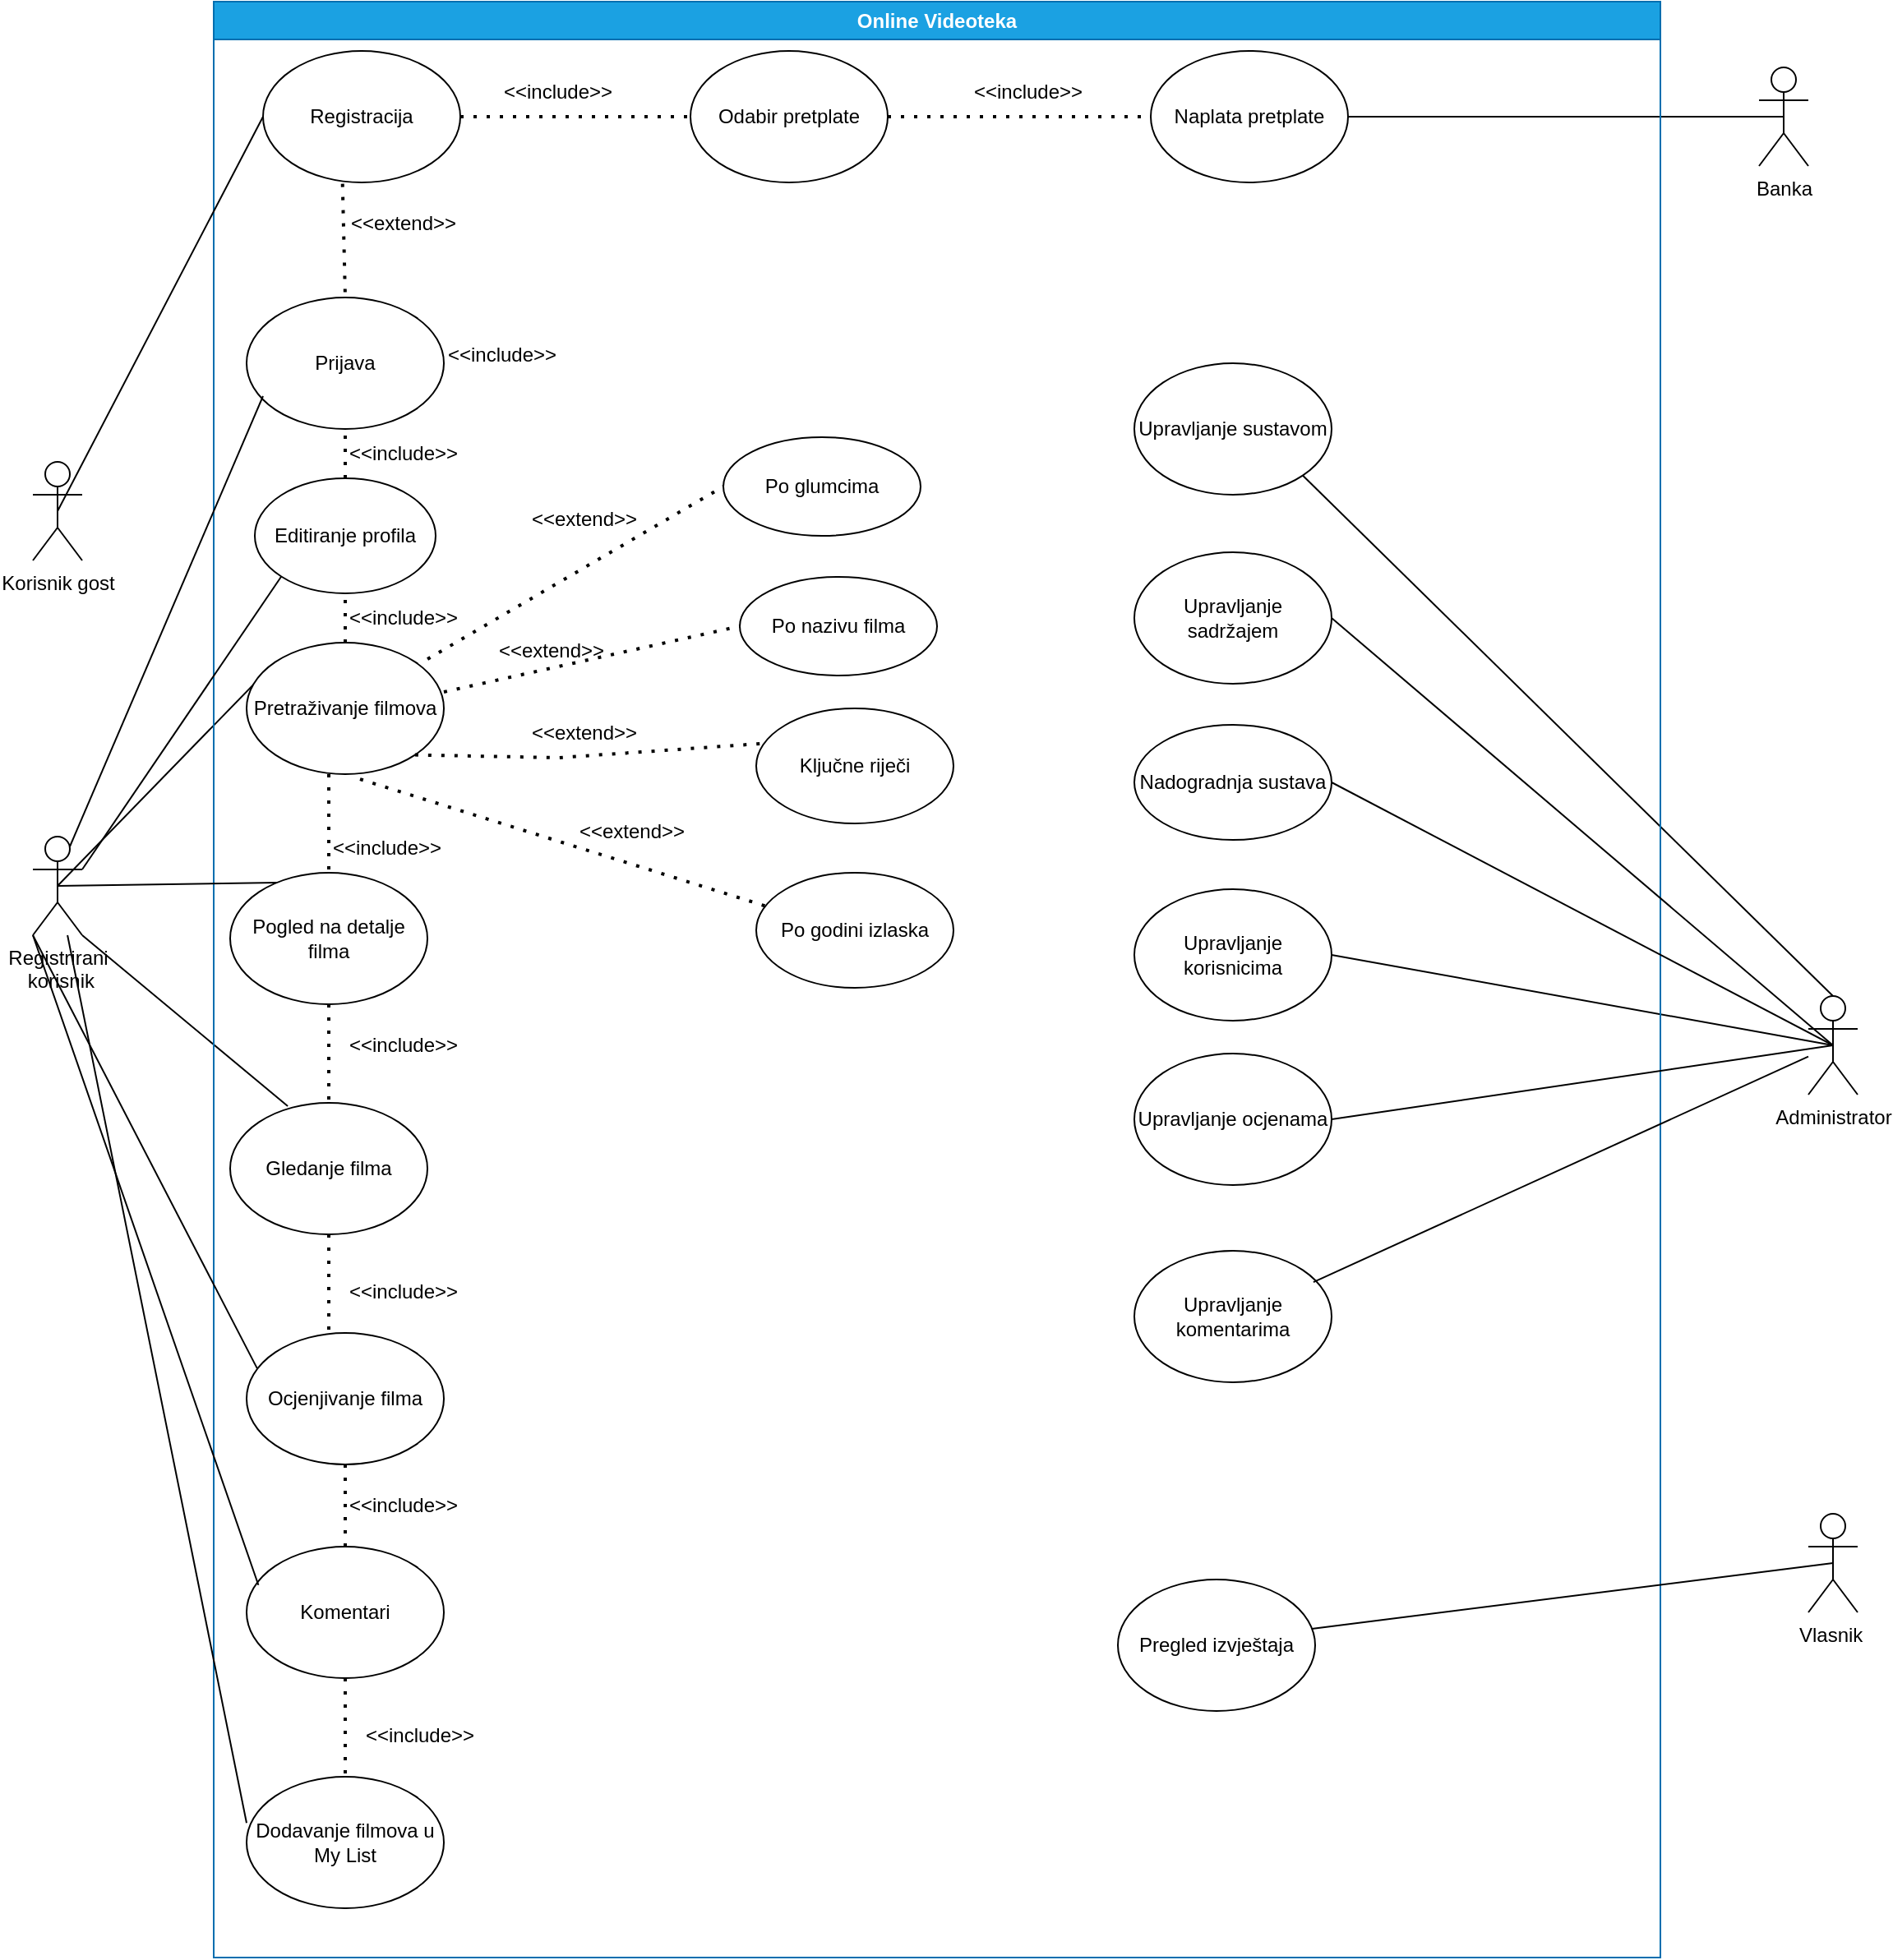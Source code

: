 <mxfile version="21.6.9" type="google">
  <diagram name="Page-1" id="FO1PxF98T1ZGTG8aZyOI">
    <mxGraphModel grid="1" page="1" gridSize="10" guides="1" tooltips="1" connect="1" arrows="1" fold="1" pageScale="1" pageWidth="827" pageHeight="1169" math="0" shadow="0">
      <root>
        <mxCell id="0" />
        <mxCell id="1" parent="0" />
        <mxCell id="gg4HVY9TAaVVfvh8KX-W-1" value="Registrirani&lt;br&gt;&amp;nbsp;korisnik" style="shape=umlActor;verticalLabelPosition=bottom;verticalAlign=top;html=1;outlineConnect=0;" vertex="1" parent="1">
          <mxGeometry x="50" y="398" width="30" height="60" as="geometry" />
        </mxCell>
        <mxCell id="gg4HVY9TAaVVfvh8KX-W-28" value="&amp;lt;&amp;lt;include&amp;gt;&amp;gt;" style="text;html=1;align=center;verticalAlign=middle;resizable=0;points=[];autosize=1;strokeColor=none;fillColor=none;" vertex="1" parent="1">
          <mxGeometry x="290" y="90" width="90" height="30" as="geometry" />
        </mxCell>
        <mxCell id="gg4HVY9TAaVVfvh8KX-W-41" value="" style="endArrow=none;html=1;rounded=0;entryX=0;entryY=0;entryDx=0;entryDy=0;exitX=0.5;exitY=0.5;exitDx=0;exitDy=0;exitPerimeter=0;" edge="1" parent="1" source="gg4HVY9TAaVVfvh8KX-W-1" target="gg4HVY9TAaVVfvh8KX-W-40">
          <mxGeometry width="50" height="50" relative="1" as="geometry">
            <mxPoint x="390" y="320" as="sourcePoint" />
            <mxPoint x="440" y="270" as="targetPoint" />
          </mxGeometry>
        </mxCell>
        <mxCell id="gg4HVY9TAaVVfvh8KX-W-55" value="" style="endArrow=none;html=1;rounded=0;exitX=1;exitY=1;exitDx=0;exitDy=0;exitPerimeter=0;entryX=0.292;entryY=0.025;entryDx=0;entryDy=0;entryPerimeter=0;" edge="1" parent="1" source="gg4HVY9TAaVVfvh8KX-W-1" target="gg4HVY9TAaVVfvh8KX-W-56">
          <mxGeometry width="50" height="50" relative="1" as="geometry">
            <mxPoint x="390" y="420" as="sourcePoint" />
            <mxPoint x="180" y="640" as="targetPoint" />
            <Array as="points" />
          </mxGeometry>
        </mxCell>
        <mxCell id="gg4HVY9TAaVVfvh8KX-W-60" value="" style="endArrow=none;html=1;rounded=0;exitX=1;exitY=0.5;exitDx=0;exitDy=0;entryX=0.5;entryY=0.5;entryDx=0;entryDy=0;entryPerimeter=0;" edge="1" parent="1" source="gg4HVY9TAaVVfvh8KX-W-59" target="gg4HVY9TAaVVfvh8KX-W-61">
          <mxGeometry width="50" height="50" relative="1" as="geometry">
            <mxPoint x="390" y="320" as="sourcePoint" />
            <mxPoint x="1050" y="80" as="targetPoint" />
          </mxGeometry>
        </mxCell>
        <mxCell id="gg4HVY9TAaVVfvh8KX-W-61" value="Banka" style="shape=umlActor;verticalLabelPosition=bottom;verticalAlign=top;html=1;outlineConnect=0;" vertex="1" parent="1">
          <mxGeometry x="1100" y="-70" width="30" height="60" as="geometry" />
        </mxCell>
        <mxCell id="gg4HVY9TAaVVfvh8KX-W-72" value="Administrator" style="shape=umlActor;verticalLabelPosition=bottom;verticalAlign=top;html=1;outlineConnect=0;" vertex="1" parent="1">
          <mxGeometry x="1130" y="495" width="30" height="60" as="geometry" />
        </mxCell>
        <mxCell id="gg4HVY9TAaVVfvh8KX-W-82" value="" style="endArrow=none;html=1;rounded=0;exitX=0.5;exitY=0;exitDx=0;exitDy=0;exitPerimeter=0;entryX=1;entryY=1;entryDx=0;entryDy=0;" edge="1" parent="1" source="gg4HVY9TAaVVfvh8KX-W-72" target="gg4HVY9TAaVVfvh8KX-W-74">
          <mxGeometry width="50" height="50" relative="1" as="geometry">
            <mxPoint x="850" y="520" as="sourcePoint" />
            <mxPoint x="900" y="470" as="targetPoint" />
          </mxGeometry>
        </mxCell>
        <mxCell id="gg4HVY9TAaVVfvh8KX-W-95" value="" style="endArrow=none;html=1;rounded=0;exitX=1;exitY=0.5;exitDx=0;exitDy=0;entryX=0.5;entryY=0.5;entryDx=0;entryDy=0;entryPerimeter=0;" edge="1" parent="1" source="gg4HVY9TAaVVfvh8KX-W-94" target="gg4HVY9TAaVVfvh8KX-W-72">
          <mxGeometry width="50" height="50" relative="1" as="geometry">
            <mxPoint x="670" y="630" as="sourcePoint" />
            <mxPoint x="1010" y="530" as="targetPoint" />
          </mxGeometry>
        </mxCell>
        <mxCell id="gg4HVY9TAaVVfvh8KX-W-110" value="Online Videoteka" style="swimlane;whiteSpace=wrap;html=1;strokeColor=#006EAF;fillColor=#1ba1e2;fontColor=#ffffff;" vertex="1" parent="1">
          <mxGeometry x="160" y="-110" width="880" height="1190" as="geometry" />
        </mxCell>
        <mxCell id="gg4HVY9TAaVVfvh8KX-W-77" value="Nadogradnja sustava" style="ellipse;whiteSpace=wrap;html=1;" vertex="1" parent="gg4HVY9TAaVVfvh8KX-W-110">
          <mxGeometry x="560" y="440" width="120" height="70" as="geometry" />
        </mxCell>
        <mxCell id="gg4HVY9TAaVVfvh8KX-W-94" value="Upravljanje korisnicima" style="ellipse;whiteSpace=wrap;html=1;" vertex="1" parent="gg4HVY9TAaVVfvh8KX-W-110">
          <mxGeometry x="560" y="540" width="120" height="80" as="geometry" />
        </mxCell>
        <mxCell id="0nW2uWBSh4pnIqIu4Ily-17" value="Upravljanje ocjenama" style="ellipse;whiteSpace=wrap;html=1;" vertex="1" parent="gg4HVY9TAaVVfvh8KX-W-110">
          <mxGeometry x="560" y="640" width="120" height="80" as="geometry" />
        </mxCell>
        <mxCell id="gg4HVY9TAaVVfvh8KX-W-83" value="Upravljanje sadržajem" style="ellipse;whiteSpace=wrap;html=1;" vertex="1" parent="gg4HVY9TAaVVfvh8KX-W-110">
          <mxGeometry x="560" y="335" width="120" height="80" as="geometry" />
        </mxCell>
        <mxCell id="gg4HVY9TAaVVfvh8KX-W-74" value="Upravljanje sustavom" style="ellipse;whiteSpace=wrap;html=1;" vertex="1" parent="gg4HVY9TAaVVfvh8KX-W-110">
          <mxGeometry x="560" y="220" width="120" height="80" as="geometry" />
        </mxCell>
        <mxCell id="0nW2uWBSh4pnIqIu4Ily-19" value="Upravljanje komentarima" style="ellipse;whiteSpace=wrap;html=1;" vertex="1" parent="gg4HVY9TAaVVfvh8KX-W-110">
          <mxGeometry x="560" y="760" width="120" height="80" as="geometry" />
        </mxCell>
        <mxCell id="0nW2uWBSh4pnIqIu4Ily-23" value="Pregled izvještaja" style="ellipse;whiteSpace=wrap;html=1;" vertex="1" parent="gg4HVY9TAaVVfvh8KX-W-110">
          <mxGeometry x="550" y="960" width="120" height="80" as="geometry" />
        </mxCell>
        <mxCell id="0nW2uWBSh4pnIqIu4Ily-29" value="&amp;lt;&amp;lt;extend&amp;gt;&amp;gt;" style="text;html=1;align=center;verticalAlign=middle;resizable=0;points=[];autosize=1;strokeColor=none;fillColor=none;" vertex="1" parent="gg4HVY9TAaVVfvh8KX-W-110">
          <mxGeometry x="70" y="120" width="90" height="30" as="geometry" />
        </mxCell>
        <mxCell id="gg4HVY9TAaVVfvh8KX-W-24" value="Prijava" style="ellipse;whiteSpace=wrap;html=1;" vertex="1" parent="gg4HVY9TAaVVfvh8KX-W-110">
          <mxGeometry x="20" y="180" width="120" height="80" as="geometry" />
        </mxCell>
        <mxCell id="gg4HVY9TAaVVfvh8KX-W-51" value="&amp;lt;&amp;lt;extend&amp;gt;&amp;gt;" style="text;html=1;align=center;verticalAlign=middle;resizable=0;points=[];autosize=1;strokeColor=none;fillColor=none;" vertex="1" parent="gg4HVY9TAaVVfvh8KX-W-110">
          <mxGeometry x="180" y="300" width="90" height="30" as="geometry" />
        </mxCell>
        <mxCell id="0nW2uWBSh4pnIqIu4Ily-31" value="&amp;lt;&amp;lt;include&amp;gt;&amp;gt;" style="text;html=1;align=center;verticalAlign=middle;resizable=0;points=[];autosize=1;strokeColor=none;fillColor=none;" vertex="1" parent="gg4HVY9TAaVVfvh8KX-W-110">
          <mxGeometry x="70" y="260" width="90" height="30" as="geometry" />
        </mxCell>
        <mxCell id="0nW2uWBSh4pnIqIu4Ily-33" value="&amp;lt;&amp;lt;include&amp;gt;&amp;gt;" style="text;html=1;align=center;verticalAlign=middle;resizable=0;points=[];autosize=1;strokeColor=none;fillColor=none;" vertex="1" parent="gg4HVY9TAaVVfvh8KX-W-110">
          <mxGeometry x="60" y="500" width="90" height="30" as="geometry" />
        </mxCell>
        <mxCell id="gg4HVY9TAaVVfvh8KX-W-56" value="Gledanje filma" style="ellipse;whiteSpace=wrap;html=1;" vertex="1" parent="gg4HVY9TAaVVfvh8KX-W-110">
          <mxGeometry x="10" y="670" width="120" height="80" as="geometry" />
        </mxCell>
        <mxCell id="gg4HVY9TAaVVfvh8KX-W-66" value="Ocjenjivanje filma" style="ellipse;whiteSpace=wrap;html=1;" vertex="1" parent="gg4HVY9TAaVVfvh8KX-W-110">
          <mxGeometry x="20" y="810" width="120" height="80" as="geometry" />
        </mxCell>
        <mxCell id="gg4HVY9TAaVVfvh8KX-W-70" value="Dodavanje filmova u My List" style="ellipse;whiteSpace=wrap;html=1;" vertex="1" parent="gg4HVY9TAaVVfvh8KX-W-110">
          <mxGeometry x="20" y="1080" width="120" height="80" as="geometry" />
        </mxCell>
        <mxCell id="gg4HVY9TAaVVfvh8KX-W-68" value="Komentari" style="ellipse;whiteSpace=wrap;html=1;" vertex="1" parent="gg4HVY9TAaVVfvh8KX-W-110">
          <mxGeometry x="20" y="940" width="120" height="80" as="geometry" />
        </mxCell>
        <mxCell id="gg4HVY9TAaVVfvh8KX-W-47" value="Po godini izlaska" style="ellipse;whiteSpace=wrap;html=1;" vertex="1" parent="gg4HVY9TAaVVfvh8KX-W-110">
          <mxGeometry x="330" y="530" width="120" height="70" as="geometry" />
        </mxCell>
        <mxCell id="gg4HVY9TAaVVfvh8KX-W-44" value="Po glumcima" style="ellipse;whiteSpace=wrap;html=1;" vertex="1" parent="gg4HVY9TAaVVfvh8KX-W-110">
          <mxGeometry x="310" y="265" width="120" height="60" as="geometry" />
        </mxCell>
        <mxCell id="0nW2uWBSh4pnIqIu4Ily-41" value="" style="endArrow=none;dashed=1;html=1;dashPattern=1 3;strokeWidth=2;rounded=0;exitX=0.5;exitY=1;exitDx=0;exitDy=0;" edge="1" parent="gg4HVY9TAaVVfvh8KX-W-110" source="gg4HVY9TAaVVfvh8KX-W-56">
          <mxGeometry width="50" height="50" relative="1" as="geometry">
            <mxPoint x="290" y="700" as="sourcePoint" />
            <mxPoint x="70" y="810" as="targetPoint" />
          </mxGeometry>
        </mxCell>
        <mxCell id="0nW2uWBSh4pnIqIu4Ily-42" value="" style="endArrow=none;dashed=1;html=1;dashPattern=1 3;strokeWidth=2;rounded=0;exitX=0.5;exitY=1;exitDx=0;exitDy=0;entryX=0.5;entryY=0;entryDx=0;entryDy=0;" edge="1" parent="gg4HVY9TAaVVfvh8KX-W-110" source="gg4HVY9TAaVVfvh8KX-W-66" target="gg4HVY9TAaVVfvh8KX-W-68">
          <mxGeometry width="50" height="50" relative="1" as="geometry">
            <mxPoint x="290" y="700" as="sourcePoint" />
            <mxPoint x="340" y="650" as="targetPoint" />
          </mxGeometry>
        </mxCell>
        <mxCell id="0nW2uWBSh4pnIqIu4Ily-43" value="" style="endArrow=none;dashed=1;html=1;dashPattern=1 3;strokeWidth=2;rounded=0;exitX=0.5;exitY=1;exitDx=0;exitDy=0;entryX=0.5;entryY=0;entryDx=0;entryDy=0;" edge="1" parent="gg4HVY9TAaVVfvh8KX-W-110" source="gg4HVY9TAaVVfvh8KX-W-68" target="gg4HVY9TAaVVfvh8KX-W-70">
          <mxGeometry width="50" height="50" relative="1" as="geometry">
            <mxPoint x="290" y="700" as="sourcePoint" />
            <mxPoint x="340" y="650" as="targetPoint" />
          </mxGeometry>
        </mxCell>
        <mxCell id="0nW2uWBSh4pnIqIu4Ily-44" value="&amp;lt;&amp;lt;include&amp;gt;&amp;gt;" style="text;html=1;align=center;verticalAlign=middle;resizable=0;points=[];autosize=1;strokeColor=none;fillColor=none;" vertex="1" parent="gg4HVY9TAaVVfvh8KX-W-110">
          <mxGeometry x="70" y="770" width="90" height="30" as="geometry" />
        </mxCell>
        <mxCell id="0nW2uWBSh4pnIqIu4Ily-46" value="&amp;lt;&amp;lt;include&amp;gt;&amp;gt;" style="text;html=1;align=center;verticalAlign=middle;resizable=0;points=[];autosize=1;strokeColor=none;fillColor=none;" vertex="1" parent="gg4HVY9TAaVVfvh8KX-W-110">
          <mxGeometry x="80" y="1040" width="90" height="30" as="geometry" />
        </mxCell>
        <mxCell id="gg4HVY9TAaVVfvh8KX-W-53" value="&amp;lt;&amp;lt;extend&amp;gt;&amp;gt;" style="text;html=1;align=center;verticalAlign=middle;resizable=0;points=[];autosize=1;strokeColor=none;fillColor=none;" vertex="1" parent="gg4HVY9TAaVVfvh8KX-W-110">
          <mxGeometry x="209" y="490" width="90" height="30" as="geometry" />
        </mxCell>
        <mxCell id="0nW2uWBSh4pnIqIu4Ily-45" value="&amp;lt;&amp;lt;include&amp;gt;&amp;gt;" style="text;html=1;align=center;verticalAlign=middle;resizable=0;points=[];autosize=1;strokeColor=none;fillColor=none;" vertex="1" parent="gg4HVY9TAaVVfvh8KX-W-110">
          <mxGeometry x="70" y="900" width="90" height="30" as="geometry" />
        </mxCell>
        <mxCell id="0nW2uWBSh4pnIqIu4Ily-47" value="Pogled na detalje filma" style="ellipse;whiteSpace=wrap;html=1;" vertex="1" parent="gg4HVY9TAaVVfvh8KX-W-110">
          <mxGeometry x="10" y="530" width="120" height="80" as="geometry" />
        </mxCell>
        <mxCell id="0nW2uWBSh4pnIqIu4Ily-50" value="&amp;lt;&amp;lt;include&amp;gt;&amp;gt;" style="text;html=1;align=center;verticalAlign=middle;resizable=0;points=[];autosize=1;strokeColor=none;fillColor=none;" vertex="1" parent="gg4HVY9TAaVVfvh8KX-W-110">
          <mxGeometry x="70" y="620" width="90" height="30" as="geometry" />
        </mxCell>
        <mxCell id="NVhraX7yO4u_frwCjtcj-2" value="" style="endArrow=none;dashed=1;html=1;dashPattern=1 3;strokeWidth=2;rounded=0;exitX=0.5;exitY=1;exitDx=0;exitDy=0;entryX=0.5;entryY=0;entryDx=0;entryDy=0;" edge="1" parent="gg4HVY9TAaVVfvh8KX-W-110" source="0nW2uWBSh4pnIqIu4Ily-47" target="gg4HVY9TAaVVfvh8KX-W-56">
          <mxGeometry width="50" height="50" relative="1" as="geometry">
            <mxPoint x="360" y="710" as="sourcePoint" />
            <mxPoint x="410" y="660" as="targetPoint" />
          </mxGeometry>
        </mxCell>
        <mxCell id="NVhraX7yO4u_frwCjtcj-3" value="Ključne riječi" style="ellipse;whiteSpace=wrap;html=1;" vertex="1" parent="gg4HVY9TAaVVfvh8KX-W-110">
          <mxGeometry x="330" y="430" width="120" height="70" as="geometry" />
        </mxCell>
        <mxCell id="NVhraX7yO4u_frwCjtcj-5" value="&amp;lt;&amp;lt;extend&amp;gt;&amp;gt;" style="text;html=1;align=center;verticalAlign=middle;resizable=0;points=[];autosize=1;strokeColor=none;fillColor=none;" vertex="1" parent="gg4HVY9TAaVVfvh8KX-W-110">
          <mxGeometry x="160" y="380" width="90" height="30" as="geometry" />
        </mxCell>
        <mxCell id="gg4HVY9TAaVVfvh8KX-W-9" value="Registracija" style="ellipse;whiteSpace=wrap;html=1;" vertex="1" parent="gg4HVY9TAaVVfvh8KX-W-110">
          <mxGeometry x="30" y="30" width="120" height="80" as="geometry" />
        </mxCell>
        <mxCell id="0nW2uWBSh4pnIqIu4Ily-28" value="" style="endArrow=none;dashed=1;html=1;dashPattern=1 3;strokeWidth=2;rounded=0;exitX=0.403;exitY=1.01;exitDx=0;exitDy=0;entryX=0.5;entryY=0;entryDx=0;entryDy=0;exitPerimeter=0;" edge="1" parent="gg4HVY9TAaVVfvh8KX-W-110" source="gg4HVY9TAaVVfvh8KX-W-9" target="gg4HVY9TAaVVfvh8KX-W-24">
          <mxGeometry width="50" height="50" relative="1" as="geometry">
            <mxPoint x="550" y="460" as="sourcePoint" />
            <mxPoint x="600" y="410" as="targetPoint" />
          </mxGeometry>
        </mxCell>
        <mxCell id="gg4HVY9TAaVVfvh8KX-W-45" value="Po nazivu filma" style="ellipse;whiteSpace=wrap;html=1;" vertex="1" parent="gg4HVY9TAaVVfvh8KX-W-110">
          <mxGeometry x="320" y="350" width="120" height="60" as="geometry" />
        </mxCell>
        <mxCell id="gg4HVY9TAaVVfvh8KX-W-52" value="&amp;lt;&amp;lt;extend&amp;gt;&amp;gt;" style="text;html=1;align=center;verticalAlign=middle;resizable=0;points=[];autosize=1;strokeColor=none;fillColor=none;" vertex="1" parent="gg4HVY9TAaVVfvh8KX-W-110">
          <mxGeometry x="180" y="430" width="90" height="30" as="geometry" />
        </mxCell>
        <mxCell id="gg4HVY9TAaVVfvh8KX-W-40" value="Pretraživanje filmova" style="ellipse;whiteSpace=wrap;html=1;" vertex="1" parent="gg4HVY9TAaVVfvh8KX-W-110">
          <mxGeometry x="20" y="390" width="120" height="80" as="geometry" />
        </mxCell>
        <mxCell id="gg4HVY9TAaVVfvh8KX-W-43" value="" style="endArrow=none;dashed=1;html=1;dashPattern=1 3;strokeWidth=2;rounded=0;exitX=0.917;exitY=0.125;exitDx=0;exitDy=0;exitPerimeter=0;entryX=0;entryY=0.5;entryDx=0;entryDy=0;" edge="1" parent="gg4HVY9TAaVVfvh8KX-W-110" source="gg4HVY9TAaVVfvh8KX-W-40" target="gg4HVY9TAaVVfvh8KX-W-44">
          <mxGeometry width="50" height="50" relative="1" as="geometry">
            <mxPoint x="240" y="370" as="sourcePoint" />
            <mxPoint x="180" y="380" as="targetPoint" />
          </mxGeometry>
        </mxCell>
        <mxCell id="gg4HVY9TAaVVfvh8KX-W-48" value="" style="endArrow=none;dashed=1;html=1;dashPattern=1 3;strokeWidth=2;rounded=0;exitX=1;exitY=0.375;exitDx=0;exitDy=0;exitPerimeter=0;entryX=0;entryY=0.5;entryDx=0;entryDy=0;" edge="1" parent="gg4HVY9TAaVVfvh8KX-W-110" source="gg4HVY9TAaVVfvh8KX-W-40" target="gg4HVY9TAaVVfvh8KX-W-45">
          <mxGeometry width="50" height="50" relative="1" as="geometry">
            <mxPoint x="240" y="470" as="sourcePoint" />
            <mxPoint x="290" y="420" as="targetPoint" />
          </mxGeometry>
        </mxCell>
        <mxCell id="gg4HVY9TAaVVfvh8KX-W-50" value="" style="endArrow=none;dashed=1;html=1;dashPattern=1 3;strokeWidth=2;rounded=0;exitX=0.575;exitY=1.038;exitDx=0;exitDy=0;exitPerimeter=0;entryX=0.067;entryY=0.3;entryDx=0;entryDy=0;entryPerimeter=0;" edge="1" parent="gg4HVY9TAaVVfvh8KX-W-110" source="gg4HVY9TAaVVfvh8KX-W-40" target="gg4HVY9TAaVVfvh8KX-W-47">
          <mxGeometry width="50" height="50" relative="1" as="geometry">
            <mxPoint x="240" y="470" as="sourcePoint" />
            <mxPoint x="290" y="420" as="targetPoint" />
          </mxGeometry>
        </mxCell>
        <mxCell id="NVhraX7yO4u_frwCjtcj-4" value="" style="endArrow=none;dashed=1;html=1;dashPattern=1 3;strokeWidth=2;rounded=0;exitX=1;exitY=1;exitDx=0;exitDy=0;entryX=0.027;entryY=0.306;entryDx=0;entryDy=0;entryPerimeter=0;" edge="1" parent="gg4HVY9TAaVVfvh8KX-W-110" source="gg4HVY9TAaVVfvh8KX-W-40" target="NVhraX7yO4u_frwCjtcj-3">
          <mxGeometry width="50" height="50" relative="1" as="geometry">
            <mxPoint x="360" y="580" as="sourcePoint" />
            <mxPoint x="410" y="530" as="targetPoint" />
            <Array as="points">
              <mxPoint x="210" y="460" />
            </Array>
          </mxGeometry>
        </mxCell>
        <mxCell id="0pRzKqyeK4C9D5gCEbVa-2" value="Editiranje profila" style="ellipse;whiteSpace=wrap;html=1;" vertex="1" parent="gg4HVY9TAaVVfvh8KX-W-110">
          <mxGeometry x="25" y="290" width="110" height="70" as="geometry" />
        </mxCell>
        <mxCell id="gg4HVY9TAaVVfvh8KX-W-23" value="" style="endArrow=none;html=1;rounded=0;exitX=0.75;exitY=0.1;exitDx=0;exitDy=0;exitPerimeter=0;" edge="1" parent="gg4HVY9TAaVVfvh8KX-W-110" source="gg4HVY9TAaVVfvh8KX-W-1">
          <mxGeometry width="50" height="50" relative="1" as="geometry">
            <mxPoint x="-103" y="437.49" as="sourcePoint" />
            <mxPoint x="30.001" y="240.004" as="targetPoint" />
          </mxGeometry>
        </mxCell>
        <mxCell id="0pRzKqyeK4C9D5gCEbVa-4" value="" style="endArrow=none;dashed=1;html=1;dashPattern=1 3;strokeWidth=2;rounded=0;entryX=0.5;entryY=1;entryDx=0;entryDy=0;exitX=0.5;exitY=0;exitDx=0;exitDy=0;" edge="1" parent="gg4HVY9TAaVVfvh8KX-W-110" source="0pRzKqyeK4C9D5gCEbVa-2" target="gg4HVY9TAaVVfvh8KX-W-24">
          <mxGeometry width="50" height="50" relative="1" as="geometry">
            <mxPoint x="360" y="480" as="sourcePoint" />
            <mxPoint x="410" y="430" as="targetPoint" />
          </mxGeometry>
        </mxCell>
        <mxCell id="0pRzKqyeK4C9D5gCEbVa-5" value="" style="endArrow=none;dashed=1;html=1;dashPattern=1 3;strokeWidth=2;rounded=0;entryX=0.5;entryY=1;entryDx=0;entryDy=0;exitX=0.5;exitY=0;exitDx=0;exitDy=0;" edge="1" parent="gg4HVY9TAaVVfvh8KX-W-110" source="gg4HVY9TAaVVfvh8KX-W-40" target="0pRzKqyeK4C9D5gCEbVa-2">
          <mxGeometry width="50" height="50" relative="1" as="geometry">
            <mxPoint x="360" y="480" as="sourcePoint" />
            <mxPoint x="410" y="430" as="targetPoint" />
          </mxGeometry>
        </mxCell>
        <mxCell id="0pRzKqyeK4C9D5gCEbVa-6" value="&amp;lt;&amp;lt;include&amp;gt;&amp;gt;" style="text;html=1;align=center;verticalAlign=middle;resizable=0;points=[];autosize=1;strokeColor=none;fillColor=none;" vertex="1" parent="gg4HVY9TAaVVfvh8KX-W-110">
          <mxGeometry x="70" y="360" width="90" height="30" as="geometry" />
        </mxCell>
        <mxCell id="0nW2uWBSh4pnIqIu4Ily-49" value="" style="endArrow=none;dashed=1;html=1;dashPattern=1 3;strokeWidth=2;rounded=0;entryX=0.5;entryY=0;entryDx=0;entryDy=0;" edge="1" parent="gg4HVY9TAaVVfvh8KX-W-110" target="0nW2uWBSh4pnIqIu4Ily-47">
          <mxGeometry width="50" height="50" relative="1" as="geometry">
            <mxPoint x="70" y="470" as="sourcePoint" />
            <mxPoint x="63" y="530" as="targetPoint" />
          </mxGeometry>
        </mxCell>
        <mxCell id="gg4HVY9TAaVVfvh8KX-W-29" value="Odabir pretplate" style="ellipse;whiteSpace=wrap;html=1;" vertex="1" parent="gg4HVY9TAaVVfvh8KX-W-110">
          <mxGeometry x="290" y="30" width="120" height="80" as="geometry" />
        </mxCell>
        <mxCell id="gg4HVY9TAaVVfvh8KX-W-27" value="" style="endArrow=none;dashed=1;html=1;dashPattern=1 3;strokeWidth=2;rounded=0;exitX=1;exitY=0.5;exitDx=0;exitDy=0;entryX=0;entryY=0.5;entryDx=0;entryDy=0;" edge="1" parent="gg4HVY9TAaVVfvh8KX-W-110" source="gg4HVY9TAaVVfvh8KX-W-9" target="gg4HVY9TAaVVfvh8KX-W-29">
          <mxGeometry width="50" height="50" relative="1" as="geometry">
            <mxPoint x="230" y="430" as="sourcePoint" />
            <mxPoint x="240" y="230" as="targetPoint" />
          </mxGeometry>
        </mxCell>
        <mxCell id="gg4HVY9TAaVVfvh8KX-W-59" value="Naplata pretplate" style="ellipse;whiteSpace=wrap;html=1;" vertex="1" parent="gg4HVY9TAaVVfvh8KX-W-110">
          <mxGeometry x="570" y="30" width="120" height="80" as="geometry" />
        </mxCell>
        <mxCell id="gg4HVY9TAaVVfvh8KX-W-57" value="" style="endArrow=none;dashed=1;html=1;dashPattern=1 3;strokeWidth=2;rounded=0;exitX=1;exitY=0.5;exitDx=0;exitDy=0;entryX=0;entryY=0.5;entryDx=0;entryDy=0;" edge="1" parent="gg4HVY9TAaVVfvh8KX-W-110" source="gg4HVY9TAaVVfvh8KX-W-29" target="gg4HVY9TAaVVfvh8KX-W-59">
          <mxGeometry width="50" height="50" relative="1" as="geometry">
            <mxPoint x="230" y="430" as="sourcePoint" />
            <mxPoint x="560" y="230" as="targetPoint" />
          </mxGeometry>
        </mxCell>
        <mxCell id="gg4HVY9TAaVVfvh8KX-W-58" value="&amp;lt;&amp;lt;include&amp;gt;&amp;gt;" style="text;html=1;align=center;verticalAlign=middle;resizable=0;points=[];autosize=1;strokeColor=none;fillColor=none;" vertex="1" parent="gg4HVY9TAaVVfvh8KX-W-110">
          <mxGeometry x="450" y="40" width="90" height="30" as="geometry" />
        </mxCell>
        <mxCell id="0pRzKqyeK4C9D5gCEbVa-7" value="&amp;lt;&amp;lt;include&amp;gt;&amp;gt;" style="text;html=1;align=center;verticalAlign=middle;resizable=0;points=[];autosize=1;strokeColor=none;fillColor=none;" vertex="1" parent="gg4HVY9TAaVVfvh8KX-W-110">
          <mxGeometry x="164" y="40" width="90" height="30" as="geometry" />
        </mxCell>
        <mxCell id="0nW2uWBSh4pnIqIu4Ily-14" value="Korisnik gost" style="shape=umlActor;verticalLabelPosition=bottom;verticalAlign=top;html=1;outlineConnect=0;" vertex="1" parent="1">
          <mxGeometry x="50" y="170" width="30" height="60" as="geometry" />
        </mxCell>
        <mxCell id="0nW2uWBSh4pnIqIu4Ily-16" value="" style="endArrow=none;html=1;rounded=0;exitX=1;exitY=0.5;exitDx=0;exitDy=0;entryX=0.5;entryY=0.5;entryDx=0;entryDy=0;entryPerimeter=0;" edge="1" parent="1" source="gg4HVY9TAaVVfvh8KX-W-77" target="gg4HVY9TAaVVfvh8KX-W-72">
          <mxGeometry width="50" height="50" relative="1" as="geometry">
            <mxPoint x="700" y="630" as="sourcePoint" />
            <mxPoint x="750" y="580" as="targetPoint" />
          </mxGeometry>
        </mxCell>
        <mxCell id="0nW2uWBSh4pnIqIu4Ily-18" value="" style="endArrow=none;html=1;rounded=0;exitX=1;exitY=0.5;exitDx=0;exitDy=0;entryX=0.5;entryY=0.5;entryDx=0;entryDy=0;entryPerimeter=0;" edge="1" parent="1" source="gg4HVY9TAaVVfvh8KX-W-83" target="gg4HVY9TAaVVfvh8KX-W-72">
          <mxGeometry width="50" height="50" relative="1" as="geometry">
            <mxPoint x="700" y="610" as="sourcePoint" />
            <mxPoint x="750" y="560" as="targetPoint" />
          </mxGeometry>
        </mxCell>
        <mxCell id="0nW2uWBSh4pnIqIu4Ily-21" value="" style="endArrow=none;html=1;rounded=0;exitX=1;exitY=0.5;exitDx=0;exitDy=0;entryX=0.5;entryY=0.5;entryDx=0;entryDy=0;entryPerimeter=0;" edge="1" parent="1" source="0nW2uWBSh4pnIqIu4Ily-17" target="gg4HVY9TAaVVfvh8KX-W-72">
          <mxGeometry width="50" height="50" relative="1" as="geometry">
            <mxPoint x="700" y="510" as="sourcePoint" />
            <mxPoint x="750" y="460" as="targetPoint" />
          </mxGeometry>
        </mxCell>
        <mxCell id="0nW2uWBSh4pnIqIu4Ily-22" value="" style="endArrow=none;html=1;rounded=0;exitX=0.908;exitY=0.238;exitDx=0;exitDy=0;exitPerimeter=0;" edge="1" parent="1" source="0nW2uWBSh4pnIqIu4Ily-19" target="gg4HVY9TAaVVfvh8KX-W-72">
          <mxGeometry width="50" height="50" relative="1" as="geometry">
            <mxPoint x="700" y="510" as="sourcePoint" />
            <mxPoint x="750" y="460" as="targetPoint" />
          </mxGeometry>
        </mxCell>
        <mxCell id="0nW2uWBSh4pnIqIu4Ily-24" value="Vlasnik&amp;nbsp;&lt;br&gt;" style="shape=umlActor;verticalLabelPosition=bottom;verticalAlign=top;html=1;outlineConnect=0;" vertex="1" parent="1">
          <mxGeometry x="1130" y="810" width="30" height="60" as="geometry" />
        </mxCell>
        <mxCell id="0nW2uWBSh4pnIqIu4Ily-25" value="" style="endArrow=none;html=1;rounded=0;exitX=0.983;exitY=0.375;exitDx=0;exitDy=0;exitPerimeter=0;entryX=0.5;entryY=0.5;entryDx=0;entryDy=0;entryPerimeter=0;" edge="1" parent="1" source="0nW2uWBSh4pnIqIu4Ily-23" target="0nW2uWBSh4pnIqIu4Ily-24">
          <mxGeometry width="50" height="50" relative="1" as="geometry">
            <mxPoint x="700" y="710" as="sourcePoint" />
            <mxPoint x="750" y="660" as="targetPoint" />
          </mxGeometry>
        </mxCell>
        <mxCell id="0nW2uWBSh4pnIqIu4Ily-26" value="" style="endArrow=none;html=1;rounded=0;exitX=0.5;exitY=0.5;exitDx=0;exitDy=0;exitPerimeter=0;entryX=0;entryY=0.5;entryDx=0;entryDy=0;" edge="1" parent="1" source="0nW2uWBSh4pnIqIu4Ily-14" target="gg4HVY9TAaVVfvh8KX-W-9">
          <mxGeometry width="50" height="50" relative="1" as="geometry">
            <mxPoint x="700" y="510" as="sourcePoint" />
            <mxPoint x="750" y="460" as="targetPoint" />
          </mxGeometry>
        </mxCell>
        <mxCell id="Uis74hfcW8gdMY8jaS-L-1" value="" style="endArrow=none;html=1;rounded=0;exitX=0.5;exitY=0.5;exitDx=0;exitDy=0;exitPerimeter=0;entryX=0.237;entryY=0.075;entryDx=0;entryDy=0;entryPerimeter=0;" edge="1" parent="1" source="gg4HVY9TAaVVfvh8KX-W-1" target="0nW2uWBSh4pnIqIu4Ily-47">
          <mxGeometry width="50" height="50" relative="1" as="geometry">
            <mxPoint x="510" y="630" as="sourcePoint" />
            <mxPoint x="181" y="540" as="targetPoint" />
          </mxGeometry>
        </mxCell>
        <mxCell id="Uis74hfcW8gdMY8jaS-L-3" value="" style="endArrow=none;html=1;rounded=0;exitX=0;exitY=1;exitDx=0;exitDy=0;exitPerimeter=0;entryX=0.053;entryY=0.268;entryDx=0;entryDy=0;entryPerimeter=0;" edge="1" parent="1" source="gg4HVY9TAaVVfvh8KX-W-1" target="gg4HVY9TAaVVfvh8KX-W-66">
          <mxGeometry width="50" height="50" relative="1" as="geometry">
            <mxPoint x="510" y="630" as="sourcePoint" />
            <mxPoint x="560" y="580" as="targetPoint" />
          </mxGeometry>
        </mxCell>
        <mxCell id="Uis74hfcW8gdMY8jaS-L-4" value="" style="endArrow=none;html=1;rounded=0;exitX=0;exitY=1;exitDx=0;exitDy=0;exitPerimeter=0;entryX=0.06;entryY=0.292;entryDx=0;entryDy=0;entryPerimeter=0;" edge="1" parent="1" source="gg4HVY9TAaVVfvh8KX-W-1" target="gg4HVY9TAaVVfvh8KX-W-68">
          <mxGeometry width="50" height="50" relative="1" as="geometry">
            <mxPoint x="510" y="730" as="sourcePoint" />
            <mxPoint x="170" y="980" as="targetPoint" />
          </mxGeometry>
        </mxCell>
        <mxCell id="Uis74hfcW8gdMY8jaS-L-5" value="" style="endArrow=none;html=1;rounded=0;entryX=0;entryY=0.352;entryDx=0;entryDy=0;entryPerimeter=0;" edge="1" parent="1" source="gg4HVY9TAaVVfvh8KX-W-1" target="gg4HVY9TAaVVfvh8KX-W-70">
          <mxGeometry width="50" height="50" relative="1" as="geometry">
            <mxPoint x="510" y="730" as="sourcePoint" />
            <mxPoint x="560" y="680" as="targetPoint" />
          </mxGeometry>
        </mxCell>
        <mxCell id="0pRzKqyeK4C9D5gCEbVa-3" value="" style="endArrow=none;html=1;rounded=0;exitX=1;exitY=0.333;exitDx=0;exitDy=0;exitPerimeter=0;entryX=0;entryY=1;entryDx=0;entryDy=0;" edge="1" parent="1" source="gg4HVY9TAaVVfvh8KX-W-1" target="0pRzKqyeK4C9D5gCEbVa-2">
          <mxGeometry width="50" height="50" relative="1" as="geometry">
            <mxPoint x="510" y="430" as="sourcePoint" />
            <mxPoint x="560" y="380" as="targetPoint" />
          </mxGeometry>
        </mxCell>
      </root>
    </mxGraphModel>
  </diagram>
</mxfile>
